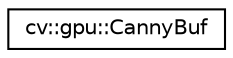 digraph "Graphical Class Hierarchy"
{
 // LATEX_PDF_SIZE
  edge [fontname="Helvetica",fontsize="10",labelfontname="Helvetica",labelfontsize="10"];
  node [fontname="Helvetica",fontsize="10",shape=record];
  rankdir="LR";
  Node0 [label="cv::gpu::CannyBuf",height=0.2,width=0.4,color="black", fillcolor="white", style="filled",URL="$structcv_1_1gpu_1_1_canny_buf.html",tooltip=" "];
}

